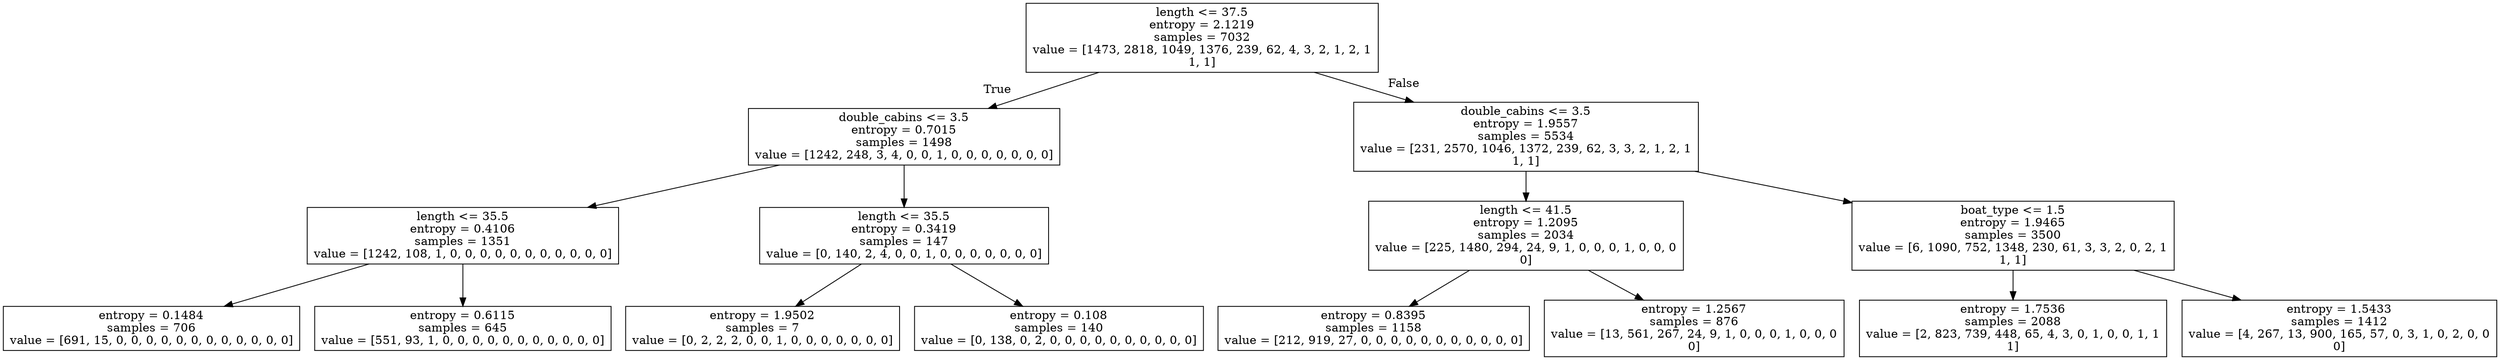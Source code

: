 digraph Tree {
node [shape=box] ;
0 [label="length <= 37.5\nentropy = 2.1219\nsamples = 7032\nvalue = [1473, 2818, 1049, 1376, 239, 62, 4, 3, 2, 1, 2, 1\n1, 1]"] ;
1 [label="double_cabins <= 3.5\nentropy = 0.7015\nsamples = 1498\nvalue = [1242, 248, 3, 4, 0, 0, 1, 0, 0, 0, 0, 0, 0, 0]"] ;
0 -> 1 [labeldistance=2.5, labelangle=45, headlabel="True"] ;
2 [label="length <= 35.5\nentropy = 0.4106\nsamples = 1351\nvalue = [1242, 108, 1, 0, 0, 0, 0, 0, 0, 0, 0, 0, 0, 0]"] ;
1 -> 2 ;
3 [label="entropy = 0.1484\nsamples = 706\nvalue = [691, 15, 0, 0, 0, 0, 0, 0, 0, 0, 0, 0, 0, 0]"] ;
2 -> 3 ;
4 [label="entropy = 0.6115\nsamples = 645\nvalue = [551, 93, 1, 0, 0, 0, 0, 0, 0, 0, 0, 0, 0, 0]"] ;
2 -> 4 ;
5 [label="length <= 35.5\nentropy = 0.3419\nsamples = 147\nvalue = [0, 140, 2, 4, 0, 0, 1, 0, 0, 0, 0, 0, 0, 0]"] ;
1 -> 5 ;
6 [label="entropy = 1.9502\nsamples = 7\nvalue = [0, 2, 2, 2, 0, 0, 1, 0, 0, 0, 0, 0, 0, 0]"] ;
5 -> 6 ;
7 [label="entropy = 0.108\nsamples = 140\nvalue = [0, 138, 0, 2, 0, 0, 0, 0, 0, 0, 0, 0, 0, 0]"] ;
5 -> 7 ;
8 [label="double_cabins <= 3.5\nentropy = 1.9557\nsamples = 5534\nvalue = [231, 2570, 1046, 1372, 239, 62, 3, 3, 2, 1, 2, 1\n1, 1]"] ;
0 -> 8 [labeldistance=2.5, labelangle=-45, headlabel="False"] ;
9 [label="length <= 41.5\nentropy = 1.2095\nsamples = 2034\nvalue = [225, 1480, 294, 24, 9, 1, 0, 0, 0, 1, 0, 0, 0\n0]"] ;
8 -> 9 ;
10 [label="entropy = 0.8395\nsamples = 1158\nvalue = [212, 919, 27, 0, 0, 0, 0, 0, 0, 0, 0, 0, 0, 0]"] ;
9 -> 10 ;
11 [label="entropy = 1.2567\nsamples = 876\nvalue = [13, 561, 267, 24, 9, 1, 0, 0, 0, 1, 0, 0, 0\n0]"] ;
9 -> 11 ;
12 [label="boat_type <= 1.5\nentropy = 1.9465\nsamples = 3500\nvalue = [6, 1090, 752, 1348, 230, 61, 3, 3, 2, 0, 2, 1\n1, 1]"] ;
8 -> 12 ;
13 [label="entropy = 1.7536\nsamples = 2088\nvalue = [2, 823, 739, 448, 65, 4, 3, 0, 1, 0, 0, 1, 1\n1]"] ;
12 -> 13 ;
14 [label="entropy = 1.5433\nsamples = 1412\nvalue = [4, 267, 13, 900, 165, 57, 0, 3, 1, 0, 2, 0, 0\n0]"] ;
12 -> 14 ;
}